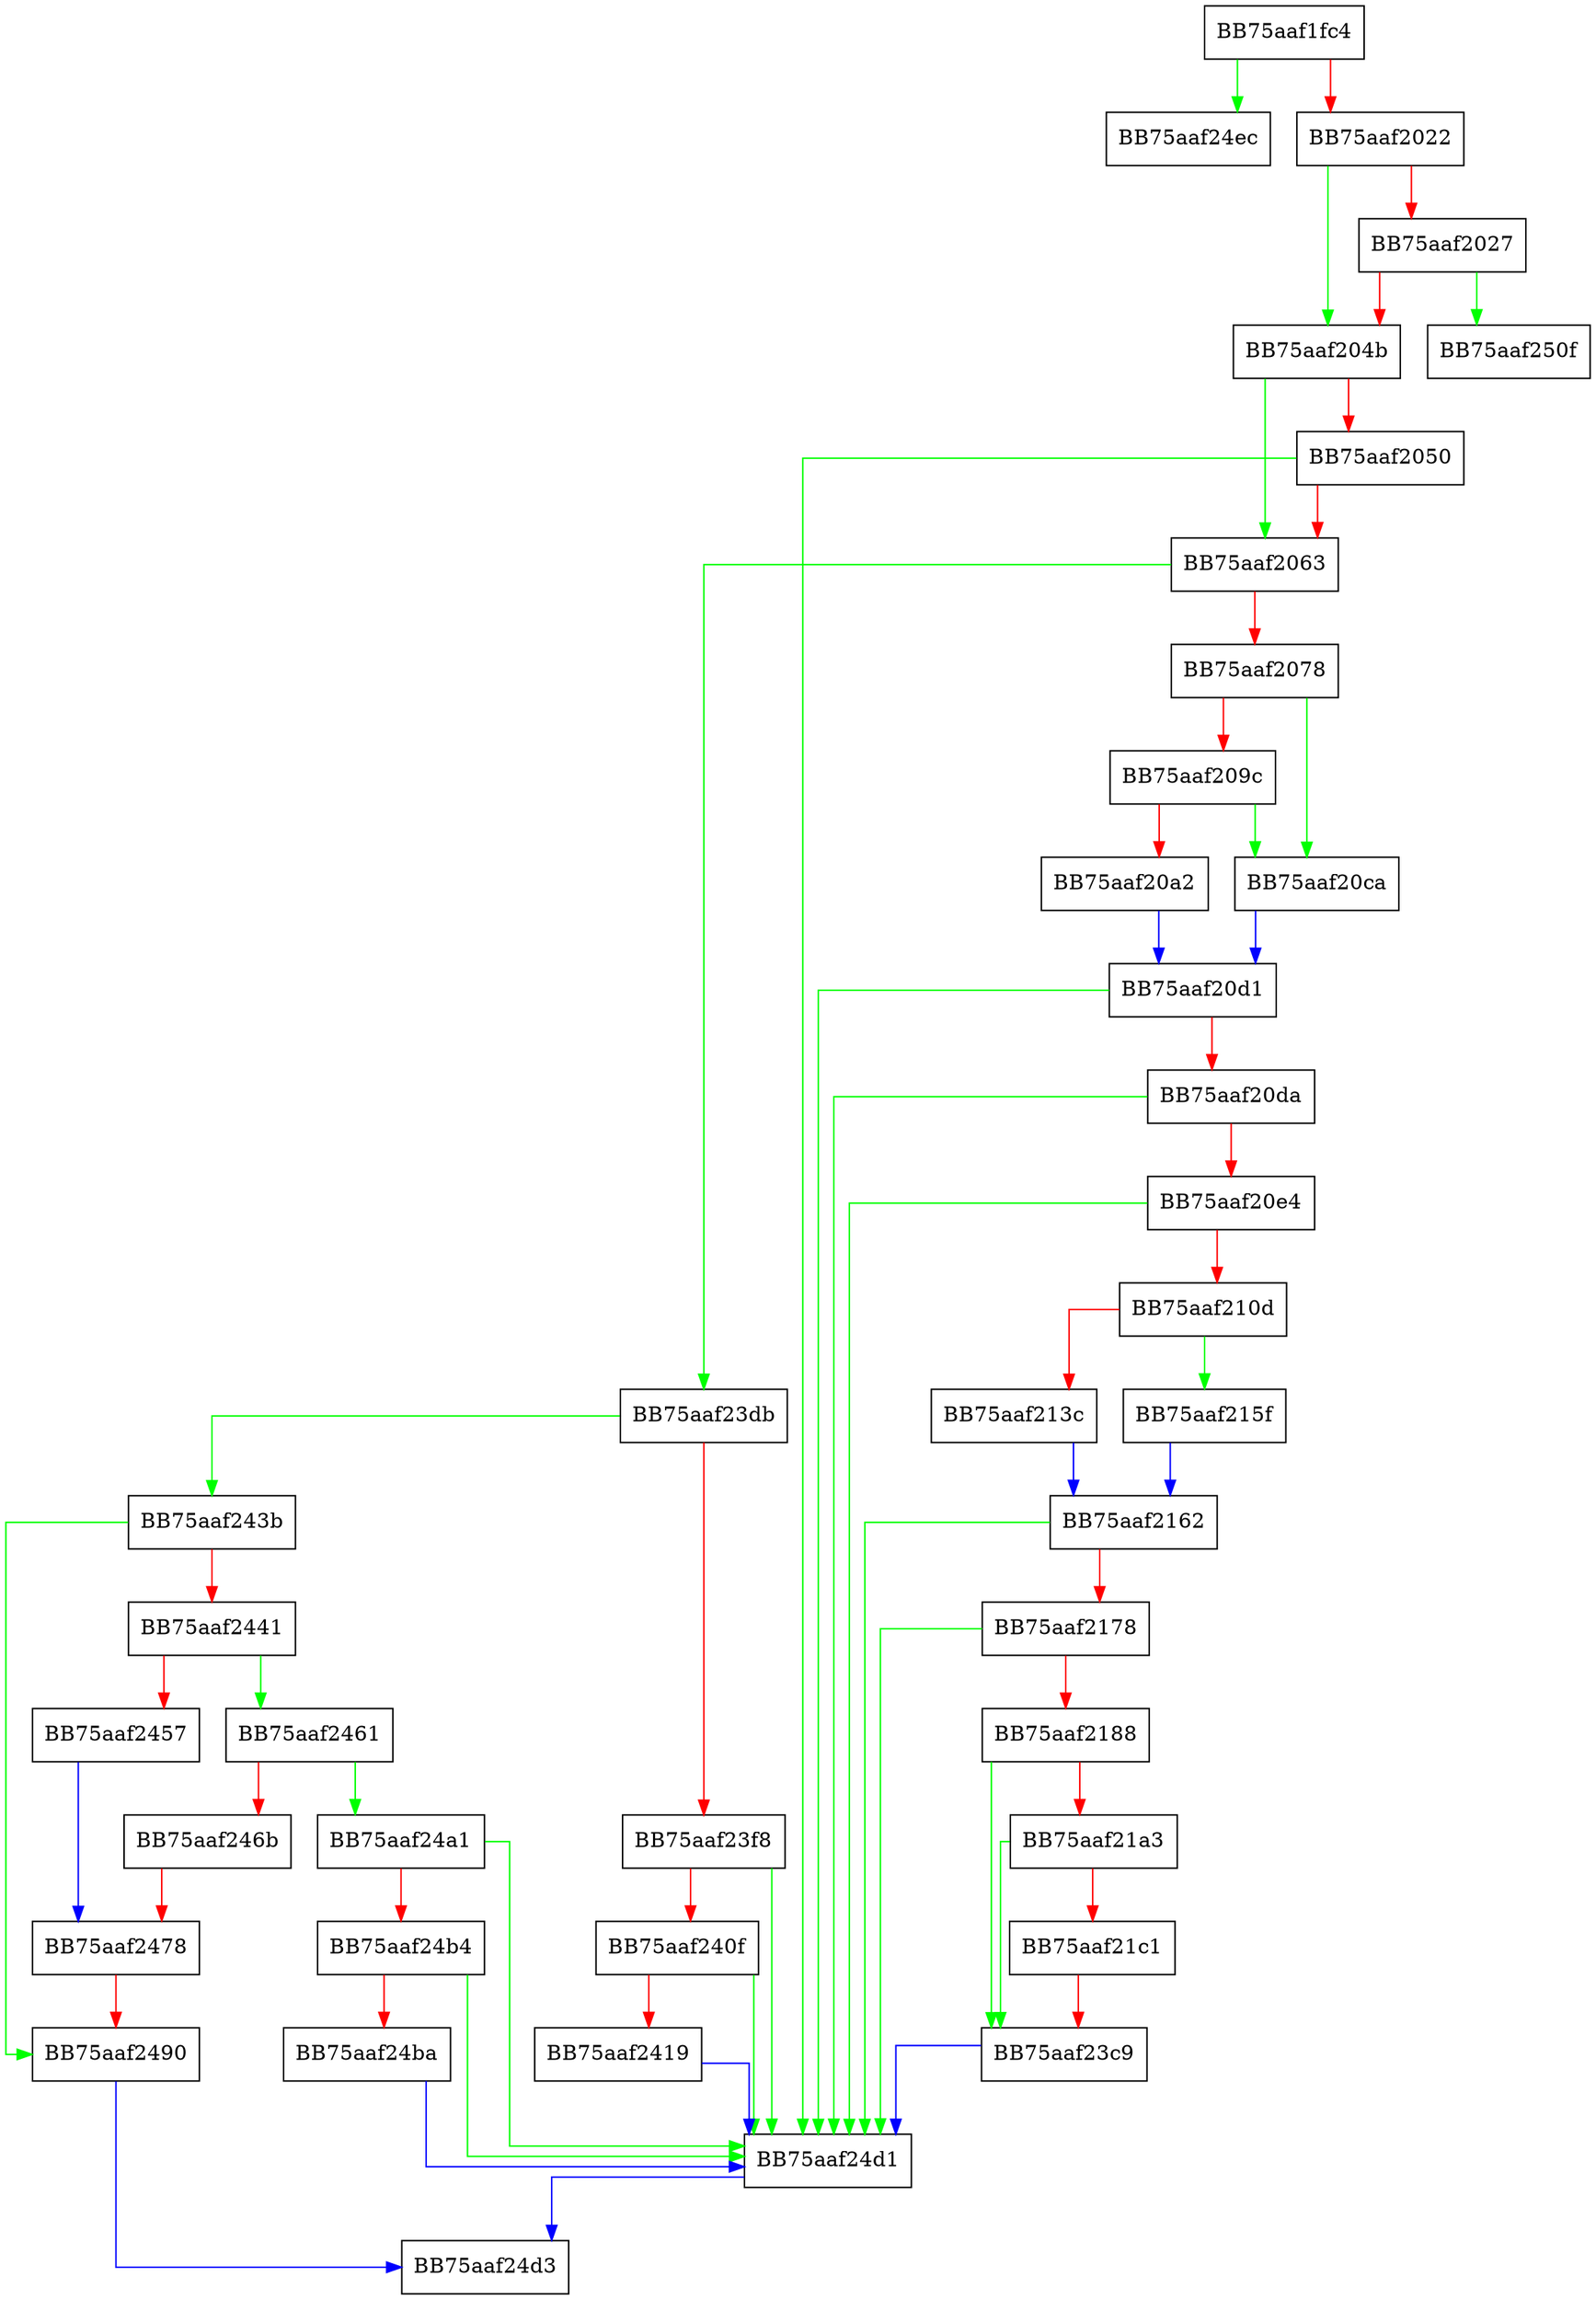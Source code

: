 digraph ExecuteLuaScript {
  node [shape="box"];
  graph [splines=ortho];
  BB75aaf1fc4 -> BB75aaf24ec [color="green"];
  BB75aaf1fc4 -> BB75aaf2022 [color="red"];
  BB75aaf2022 -> BB75aaf204b [color="green"];
  BB75aaf2022 -> BB75aaf2027 [color="red"];
  BB75aaf2027 -> BB75aaf250f [color="green"];
  BB75aaf2027 -> BB75aaf204b [color="red"];
  BB75aaf204b -> BB75aaf2063 [color="green"];
  BB75aaf204b -> BB75aaf2050 [color="red"];
  BB75aaf2050 -> BB75aaf24d1 [color="green"];
  BB75aaf2050 -> BB75aaf2063 [color="red"];
  BB75aaf2063 -> BB75aaf23db [color="green"];
  BB75aaf2063 -> BB75aaf2078 [color="red"];
  BB75aaf2078 -> BB75aaf20ca [color="green"];
  BB75aaf2078 -> BB75aaf209c [color="red"];
  BB75aaf209c -> BB75aaf20ca [color="green"];
  BB75aaf209c -> BB75aaf20a2 [color="red"];
  BB75aaf20a2 -> BB75aaf20d1 [color="blue"];
  BB75aaf20ca -> BB75aaf20d1 [color="blue"];
  BB75aaf20d1 -> BB75aaf24d1 [color="green"];
  BB75aaf20d1 -> BB75aaf20da [color="red"];
  BB75aaf20da -> BB75aaf24d1 [color="green"];
  BB75aaf20da -> BB75aaf20e4 [color="red"];
  BB75aaf20e4 -> BB75aaf24d1 [color="green"];
  BB75aaf20e4 -> BB75aaf210d [color="red"];
  BB75aaf210d -> BB75aaf215f [color="green"];
  BB75aaf210d -> BB75aaf213c [color="red"];
  BB75aaf213c -> BB75aaf2162 [color="blue"];
  BB75aaf215f -> BB75aaf2162 [color="blue"];
  BB75aaf2162 -> BB75aaf24d1 [color="green"];
  BB75aaf2162 -> BB75aaf2178 [color="red"];
  BB75aaf2178 -> BB75aaf24d1 [color="green"];
  BB75aaf2178 -> BB75aaf2188 [color="red"];
  BB75aaf2188 -> BB75aaf23c9 [color="green"];
  BB75aaf2188 -> BB75aaf21a3 [color="red"];
  BB75aaf21a3 -> BB75aaf23c9 [color="green"];
  BB75aaf21a3 -> BB75aaf21c1 [color="red"];
  BB75aaf21c1 -> BB75aaf23c9 [color="red"];
  BB75aaf23c9 -> BB75aaf24d1 [color="blue"];
  BB75aaf23db -> BB75aaf243b [color="green"];
  BB75aaf23db -> BB75aaf23f8 [color="red"];
  BB75aaf23f8 -> BB75aaf24d1 [color="green"];
  BB75aaf23f8 -> BB75aaf240f [color="red"];
  BB75aaf240f -> BB75aaf24d1 [color="green"];
  BB75aaf240f -> BB75aaf2419 [color="red"];
  BB75aaf2419 -> BB75aaf24d1 [color="blue"];
  BB75aaf243b -> BB75aaf2490 [color="green"];
  BB75aaf243b -> BB75aaf2441 [color="red"];
  BB75aaf2441 -> BB75aaf2461 [color="green"];
  BB75aaf2441 -> BB75aaf2457 [color="red"];
  BB75aaf2457 -> BB75aaf2478 [color="blue"];
  BB75aaf2461 -> BB75aaf24a1 [color="green"];
  BB75aaf2461 -> BB75aaf246b [color="red"];
  BB75aaf246b -> BB75aaf2478 [color="red"];
  BB75aaf2478 -> BB75aaf2490 [color="red"];
  BB75aaf2490 -> BB75aaf24d3 [color="blue"];
  BB75aaf24a1 -> BB75aaf24d1 [color="green"];
  BB75aaf24a1 -> BB75aaf24b4 [color="red"];
  BB75aaf24b4 -> BB75aaf24d1 [color="green"];
  BB75aaf24b4 -> BB75aaf24ba [color="red"];
  BB75aaf24ba -> BB75aaf24d1 [color="blue"];
  BB75aaf24d1 -> BB75aaf24d3 [color="blue"];
}